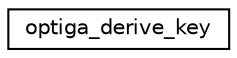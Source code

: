 digraph "Graphical Class Hierarchy"
{
 // LATEX_PDF_SIZE
  edge [fontname="Helvetica",fontsize="10",labelfontname="Helvetica",labelfontsize="10"];
  node [fontname="Helvetica",fontsize="10",shape=record];
  rankdir="LR";
  Node0 [label="optiga_derive_key",height=0.2,width=0.4,color="black", fillcolor="white", style="filled",URL="$d2/dec/structoptiga__derive__key.html",tooltip="Specifies the structure for derivation of key using pseudo random function."];
}
